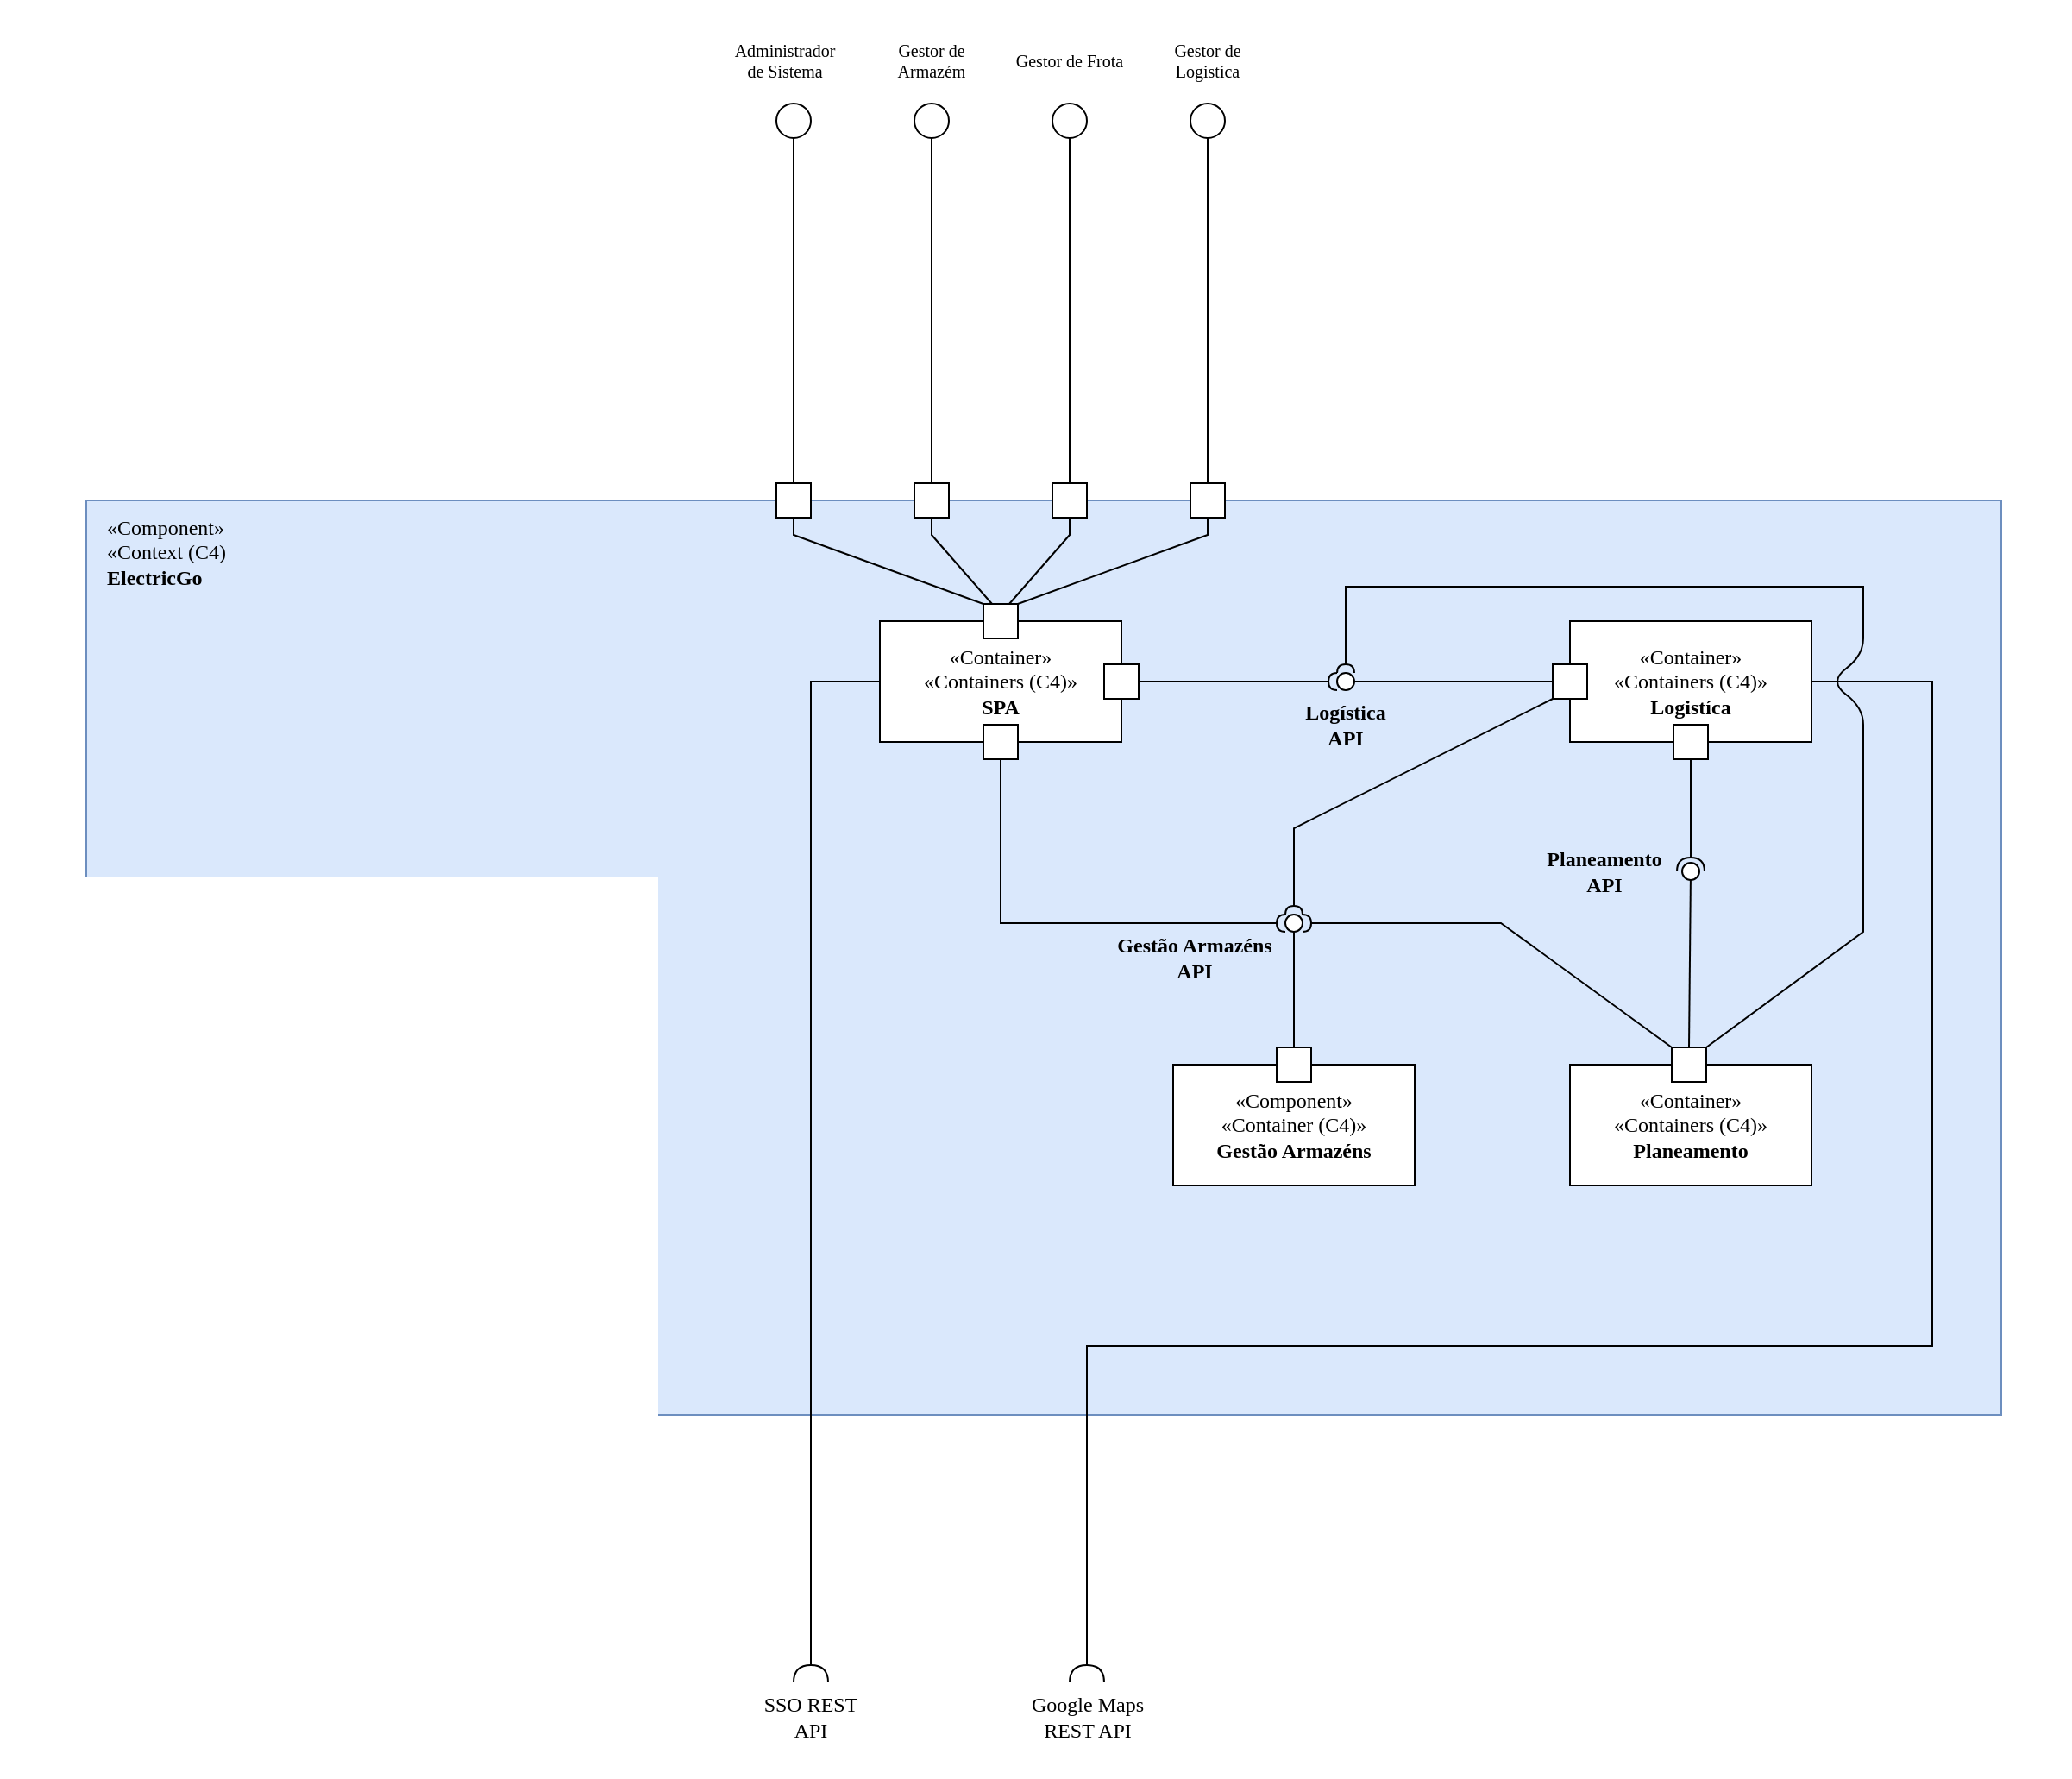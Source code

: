 <mxfile version="17.2.4" type="device" pages="3"><diagram id="ps8MNWH1Wx4Jj8Zyl8YE" name="Vista Lógica Main"><mxGraphModel dx="1730" dy="1082" grid="1" gridSize="10" guides="1" tooltips="1" connect="1" arrows="1" fold="1" page="1" pageScale="1" pageWidth="5000" pageHeight="4000" math="0" shadow="0"><root><mxCell id="0"/><mxCell id="1" parent="0"/><mxCell id="l6KQ2B4S-OKUmU2WZJCH-73" value="" style="rounded=0;whiteSpace=wrap;html=1;fontFamily=Product Sans;fontSize=10;fontStyle=0;strokeColor=none;" parent="1" vertex="1"><mxGeometry x="300" y="10" width="1200" height="1030" as="geometry"/></mxCell><mxCell id="l6KQ2B4S-OKUmU2WZJCH-1" value="" style="rounded=0;whiteSpace=wrap;html=1;connectable=0;fillColor=#dae8fc;strokeColor=#6c8ebf;" parent="1" vertex="1"><mxGeometry x="350" y="300" width="1110" height="530" as="geometry"/></mxCell><mxCell id="l6KQ2B4S-OKUmU2WZJCH-2" value="" style="whiteSpace=wrap;html=1;aspect=fixed;" parent="1" vertex="1"><mxGeometry x="750" y="290" width="20" height="20" as="geometry"/></mxCell><mxCell id="l6KQ2B4S-OKUmU2WZJCH-3" value="" style="whiteSpace=wrap;html=1;aspect=fixed;" parent="1" vertex="1"><mxGeometry x="830" y="290" width="20" height="20" as="geometry"/></mxCell><mxCell id="l6KQ2B4S-OKUmU2WZJCH-4" value="" style="whiteSpace=wrap;html=1;aspect=fixed;" parent="1" vertex="1"><mxGeometry x="910" y="290" width="20" height="20" as="geometry"/></mxCell><mxCell id="l6KQ2B4S-OKUmU2WZJCH-5" value="" style="whiteSpace=wrap;html=1;aspect=fixed;" parent="1" vertex="1"><mxGeometry x="990" y="290" width="20" height="20" as="geometry"/></mxCell><mxCell id="l6KQ2B4S-OKUmU2WZJCH-6" value="" style="shape=requiredInterface;html=1;verticalLabelPosition=bottom;sketch=0;rotation=-90;" parent="1" vertex="1"><mxGeometry x="765" y="970" width="10" height="20" as="geometry"/></mxCell><mxCell id="l6KQ2B4S-OKUmU2WZJCH-7" value="" style="endArrow=none;html=1;rounded=0;exitX=1;exitY=0.5;exitDx=0;exitDy=0;exitPerimeter=0;entryX=0.5;entryY=1;entryDx=0;entryDy=0;" parent="1" source="l6KQ2B4S-OKUmU2WZJCH-6" edge="1"><mxGeometry width="50" height="50" relative="1" as="geometry"><mxPoint x="750" y="790" as="sourcePoint"/><mxPoint x="770" y="830" as="targetPoint"/></mxGeometry></mxCell><mxCell id="l6KQ2B4S-OKUmU2WZJCH-13" value="" style="shape=requiredInterface;html=1;verticalLabelPosition=bottom;sketch=0;rotation=-90;" parent="1" vertex="1"><mxGeometry x="925" y="970" width="10" height="20" as="geometry"/></mxCell><mxCell id="l6KQ2B4S-OKUmU2WZJCH-14" value="" style="endArrow=none;html=1;rounded=0;exitX=1;exitY=0.5;exitDx=0;exitDy=0;exitPerimeter=0;entryX=0.5;entryY=1;entryDx=0;entryDy=0;" parent="1" source="l6KQ2B4S-OKUmU2WZJCH-13" edge="1"><mxGeometry width="50" height="50" relative="1" as="geometry"><mxPoint x="910" y="790" as="sourcePoint"/><mxPoint x="930" y="830" as="targetPoint"/></mxGeometry></mxCell><mxCell id="l6KQ2B4S-OKUmU2WZJCH-15" value="&lt;font face=&quot;Product Sans&quot;&gt;SSO REST API&lt;/font&gt;" style="text;html=1;strokeColor=none;fillColor=none;align=center;verticalAlign=middle;whiteSpace=wrap;rounded=0;" parent="1" vertex="1"><mxGeometry x="740" y="990" width="60" height="30" as="geometry"/></mxCell><mxCell id="l6KQ2B4S-OKUmU2WZJCH-16" value="&lt;font face=&quot;Product Sans&quot;&gt;Google Maps REST API&lt;/font&gt;" style="text;html=1;strokeColor=none;fillColor=none;align=center;verticalAlign=middle;whiteSpace=wrap;rounded=0;" parent="1" vertex="1"><mxGeometry x="889.5" y="990" width="81" height="30" as="geometry"/></mxCell><mxCell id="l6KQ2B4S-OKUmU2WZJCH-17" value="«Component»&lt;br&gt;«Context (C4)&lt;br&gt;&lt;b&gt;ElectricGo&lt;/b&gt;" style="text;html=1;strokeColor=none;fillColor=none;align=left;verticalAlign=middle;whiteSpace=wrap;rounded=0;fontFamily=Product Sans;" parent="1" vertex="1"><mxGeometry x="360" y="310" width="200" height="40" as="geometry"/></mxCell><mxCell id="l6KQ2B4S-OKUmU2WZJCH-18" value="«Container»&lt;br&gt;«Containers (C4)»&lt;br&gt;&lt;b&gt;SPA&lt;/b&gt;" style="rounded=0;whiteSpace=wrap;html=1;fontFamily=Product Sans;" parent="1" vertex="1"><mxGeometry x="810" y="370" width="140" height="70" as="geometry"/></mxCell><mxCell id="l6KQ2B4S-OKUmU2WZJCH-20" value="" style="whiteSpace=wrap;html=1;aspect=fixed;" parent="1" vertex="1"><mxGeometry x="870" y="360" width="20" height="20" as="geometry"/></mxCell><mxCell id="l6KQ2B4S-OKUmU2WZJCH-21" value="«Container»&lt;br&gt;«Containers (C4)»&lt;br&gt;&lt;b&gt;Logistíca&lt;/b&gt;" style="rounded=0;whiteSpace=wrap;html=1;fontFamily=Product Sans;" parent="1" vertex="1"><mxGeometry x="1210" y="370" width="140" height="70" as="geometry"/></mxCell><mxCell id="l6KQ2B4S-OKUmU2WZJCH-22" value="" style="whiteSpace=wrap;html=1;aspect=fixed;" parent="1" vertex="1"><mxGeometry x="1270" y="430" width="20" height="20" as="geometry"/></mxCell><mxCell id="l6KQ2B4S-OKUmU2WZJCH-23" value="«Container»&lt;br&gt;«Containers (C4)»&lt;br&gt;&lt;b&gt;Planeamento&lt;/b&gt;" style="rounded=0;whiteSpace=wrap;html=1;fontFamily=Product Sans;" parent="1" vertex="1"><mxGeometry x="1210" y="627" width="140" height="70" as="geometry"/></mxCell><mxCell id="l6KQ2B4S-OKUmU2WZJCH-24" value="" style="whiteSpace=wrap;html=1;aspect=fixed;" parent="1" vertex="1"><mxGeometry x="940" y="395" width="20" height="20" as="geometry"/></mxCell><mxCell id="l6KQ2B4S-OKUmU2WZJCH-25" value="" style="whiteSpace=wrap;html=1;aspect=fixed;" parent="1" vertex="1"><mxGeometry x="1200" y="395" width="20" height="20" as="geometry"/></mxCell><mxCell id="l6KQ2B4S-OKUmU2WZJCH-26" value="" style="whiteSpace=wrap;html=1;aspect=fixed;" parent="1" vertex="1"><mxGeometry x="1269" y="617" width="20" height="20" as="geometry"/></mxCell><mxCell id="l6KQ2B4S-OKUmU2WZJCH-27" value="" style="rounded=0;orthogonalLoop=1;jettySize=auto;html=1;endArrow=none;endFill=0;sketch=0;sourcePerimeterSpacing=0;targetPerimeterSpacing=0;fontFamily=Product Sans;exitX=0;exitY=0.5;exitDx=0;exitDy=0;" parent="1" source="l6KQ2B4S-OKUmU2WZJCH-25" target="l6KQ2B4S-OKUmU2WZJCH-29" edge="1"><mxGeometry relative="1" as="geometry"><mxPoint x="1060" y="405" as="sourcePoint"/></mxGeometry></mxCell><mxCell id="93S8m6CFFqyzXS82uUsD-1" style="edgeStyle=none;rounded=0;orthogonalLoop=1;jettySize=auto;html=1;entryX=1;entryY=0.5;entryDx=0;entryDy=0;fontFamily=Product Sans;startArrow=halfCircle;startFill=0;endArrow=none;endFill=0;startSize=3;endSize=3;" parent="1" source="l6KQ2B4S-OKUmU2WZJCH-29" target="l6KQ2B4S-OKUmU2WZJCH-24" edge="1"><mxGeometry relative="1" as="geometry"/></mxCell><mxCell id="l6KQ2B4S-OKUmU2WZJCH-29" value="" style="ellipse;whiteSpace=wrap;html=1;align=center;aspect=fixed;resizable=0;points=[];outlineConnect=0;sketch=0;fontFamily=Product Sans;" parent="1" vertex="1"><mxGeometry x="1075" y="400" width="10" height="10" as="geometry"/></mxCell><mxCell id="l6KQ2B4S-OKUmU2WZJCH-37" value="«Component»&lt;br&gt;«Container (C4)»&lt;br&gt;&lt;b&gt;Gestão Armazéns&lt;/b&gt;" style="rounded=0;whiteSpace=wrap;html=1;fontFamily=Product Sans;" parent="1" vertex="1"><mxGeometry x="980" y="627" width="140" height="70" as="geometry"/></mxCell><mxCell id="l6KQ2B4S-OKUmU2WZJCH-38" value="" style="whiteSpace=wrap;html=1;aspect=fixed;" parent="1" vertex="1"><mxGeometry x="1040" y="617" width="20" height="20" as="geometry"/></mxCell><mxCell id="l6KQ2B4S-OKUmU2WZJCH-39" value="" style="whiteSpace=wrap;html=1;aspect=fixed;" parent="1" vertex="1"><mxGeometry x="870" y="430" width="20" height="20" as="geometry"/></mxCell><mxCell id="l6KQ2B4S-OKUmU2WZJCH-42" value="" style="rounded=0;orthogonalLoop=1;jettySize=auto;html=1;endArrow=none;endFill=0;sketch=0;sourcePerimeterSpacing=0;targetPerimeterSpacing=0;fontFamily=Product Sans;exitX=0.5;exitY=0;exitDx=0;exitDy=0;" parent="1" source="l6KQ2B4S-OKUmU2WZJCH-38" target="l6KQ2B4S-OKUmU2WZJCH-44" edge="1"><mxGeometry relative="1" as="geometry"><mxPoint x="1210" y="415" as="sourcePoint"/></mxGeometry></mxCell><mxCell id="j8ZlDG4xOOY6TeC8yqu7-8" value="" style="edgeStyle=orthogonalEdgeStyle;rounded=0;orthogonalLoop=1;jettySize=auto;html=1;startArrow=halfCircle;startFill=0;endArrow=none;endFill=0;endSize=2;startSize=3;jumpSize=5;" parent="1" source="l6KQ2B4S-OKUmU2WZJCH-44" target="l6KQ2B4S-OKUmU2WZJCH-39" edge="1"><mxGeometry relative="1" as="geometry"/></mxCell><mxCell id="j8ZlDG4xOOY6TeC8yqu7-9" style="rounded=0;orthogonalLoop=1;jettySize=auto;html=1;entryX=0;entryY=1;entryDx=0;entryDy=0;startArrow=halfCircle;startFill=0;endArrow=none;endFill=0;startSize=3;endSize=2;" parent="1" source="l6KQ2B4S-OKUmU2WZJCH-44" target="l6KQ2B4S-OKUmU2WZJCH-25" edge="1"><mxGeometry relative="1" as="geometry"><Array as="points"><mxPoint x="1050" y="490"/></Array></mxGeometry></mxCell><mxCell id="j8ZlDG4xOOY6TeC8yqu7-11" style="edgeStyle=none;rounded=0;jumpSize=5;orthogonalLoop=1;jettySize=auto;html=1;entryX=0;entryY=0;entryDx=0;entryDy=0;startArrow=halfCircle;startFill=0;endArrow=none;endFill=0;startSize=3;endSize=2;" parent="1" source="l6KQ2B4S-OKUmU2WZJCH-44" target="l6KQ2B4S-OKUmU2WZJCH-26" edge="1"><mxGeometry relative="1" as="geometry"><Array as="points"><mxPoint x="1170" y="545"/></Array></mxGeometry></mxCell><mxCell id="l6KQ2B4S-OKUmU2WZJCH-44" value="" style="ellipse;whiteSpace=wrap;html=1;align=center;aspect=fixed;resizable=0;points=[];outlineConnect=0;sketch=0;fontFamily=Product Sans;" parent="1" vertex="1"><mxGeometry x="1045" y="540" width="10" height="10" as="geometry"/></mxCell><mxCell id="l6KQ2B4S-OKUmU2WZJCH-51" value="" style="ellipse;whiteSpace=wrap;html=1;aspect=fixed;fontFamily=Product Sans;" parent="1" vertex="1"><mxGeometry x="750" y="70" width="20" height="20" as="geometry"/></mxCell><mxCell id="l6KQ2B4S-OKUmU2WZJCH-52" value="" style="ellipse;whiteSpace=wrap;html=1;aspect=fixed;fontFamily=Product Sans;" parent="1" vertex="1"><mxGeometry x="830" y="70" width="20" height="20" as="geometry"/></mxCell><mxCell id="l6KQ2B4S-OKUmU2WZJCH-53" value="" style="ellipse;whiteSpace=wrap;html=1;aspect=fixed;fontFamily=Product Sans;" parent="1" vertex="1"><mxGeometry x="910" y="70" width="20" height="20" as="geometry"/></mxCell><mxCell id="l6KQ2B4S-OKUmU2WZJCH-54" value="" style="ellipse;whiteSpace=wrap;html=1;aspect=fixed;fontFamily=Product Sans;" parent="1" vertex="1"><mxGeometry x="990" y="70" width="20" height="20" as="geometry"/></mxCell><mxCell id="l6KQ2B4S-OKUmU2WZJCH-55" value="" style="endArrow=none;html=1;rounded=0;fontFamily=Product Sans;exitX=0.5;exitY=0;exitDx=0;exitDy=0;entryX=0.5;entryY=1;entryDx=0;entryDy=0;" parent="1" source="l6KQ2B4S-OKUmU2WZJCH-2" target="l6KQ2B4S-OKUmU2WZJCH-51" edge="1"><mxGeometry width="50" height="50" relative="1" as="geometry"><mxPoint x="840" y="280" as="sourcePoint"/><mxPoint x="890" y="230" as="targetPoint"/></mxGeometry></mxCell><mxCell id="l6KQ2B4S-OKUmU2WZJCH-56" value="" style="endArrow=none;html=1;rounded=0;fontFamily=Product Sans;exitX=0.5;exitY=0;exitDx=0;exitDy=0;entryX=0.5;entryY=1;entryDx=0;entryDy=0;" parent="1" source="l6KQ2B4S-OKUmU2WZJCH-3" target="l6KQ2B4S-OKUmU2WZJCH-52" edge="1"><mxGeometry width="50" height="50" relative="1" as="geometry"><mxPoint x="770" y="300" as="sourcePoint"/><mxPoint x="770" y="100" as="targetPoint"/></mxGeometry></mxCell><mxCell id="l6KQ2B4S-OKUmU2WZJCH-57" value="" style="endArrow=none;html=1;rounded=0;fontFamily=Product Sans;exitX=0.5;exitY=0;exitDx=0;exitDy=0;entryX=0.5;entryY=1;entryDx=0;entryDy=0;" parent="1" source="l6KQ2B4S-OKUmU2WZJCH-4" target="l6KQ2B4S-OKUmU2WZJCH-53" edge="1"><mxGeometry width="50" height="50" relative="1" as="geometry"><mxPoint x="850" y="300" as="sourcePoint"/><mxPoint x="850" y="100" as="targetPoint"/></mxGeometry></mxCell><mxCell id="l6KQ2B4S-OKUmU2WZJCH-58" value="" style="endArrow=none;html=1;rounded=0;fontFamily=Product Sans;exitX=0.5;exitY=0;exitDx=0;exitDy=0;entryX=0.5;entryY=1;entryDx=0;entryDy=0;" parent="1" source="l6KQ2B4S-OKUmU2WZJCH-5" target="l6KQ2B4S-OKUmU2WZJCH-54" edge="1"><mxGeometry width="50" height="50" relative="1" as="geometry"><mxPoint x="860" y="310" as="sourcePoint"/><mxPoint x="860" y="110" as="targetPoint"/></mxGeometry></mxCell><mxCell id="l6KQ2B4S-OKUmU2WZJCH-59" value="Administrador de Sistema" style="text;html=1;strokeColor=none;fillColor=none;align=center;verticalAlign=middle;whiteSpace=wrap;rounded=0;fontFamily=Product Sans;fontSize=10;" parent="1" vertex="1"><mxGeometry x="720" y="30" width="70" height="30" as="geometry"/></mxCell><mxCell id="l6KQ2B4S-OKUmU2WZJCH-60" value="Gestor de Armazém" style="text;html=1;strokeColor=none;fillColor=none;align=center;verticalAlign=middle;whiteSpace=wrap;rounded=0;fontFamily=Product Sans;fontSize=10;" parent="1" vertex="1"><mxGeometry x="805" y="30" width="70" height="30" as="geometry"/></mxCell><mxCell id="l6KQ2B4S-OKUmU2WZJCH-62" value="Gestor de Frota" style="text;html=1;strokeColor=none;fillColor=none;align=center;verticalAlign=middle;whiteSpace=wrap;rounded=0;fontFamily=Product Sans;fontSize=10;" parent="1" vertex="1"><mxGeometry x="885" y="30" width="70" height="30" as="geometry"/></mxCell><mxCell id="l6KQ2B4S-OKUmU2WZJCH-63" value="Gestor de Logistíca" style="text;html=1;strokeColor=none;fillColor=none;align=center;verticalAlign=middle;whiteSpace=wrap;rounded=0;fontFamily=Product Sans;fontSize=10;" parent="1" vertex="1"><mxGeometry x="965" y="30" width="70" height="30" as="geometry"/></mxCell><mxCell id="l6KQ2B4S-OKUmU2WZJCH-66" value="" style="endArrow=none;html=1;rounded=0;fontFamily=Product Sans;fontSize=10;entryX=0;entryY=0.5;entryDx=0;entryDy=0;" parent="1" target="l6KQ2B4S-OKUmU2WZJCH-18" edge="1"><mxGeometry width="50" height="50" relative="1" as="geometry"><mxPoint x="770" y="830" as="sourcePoint"/><mxPoint x="490" y="440" as="targetPoint"/><Array as="points"><mxPoint x="770" y="405"/></Array></mxGeometry></mxCell><mxCell id="l6KQ2B4S-OKUmU2WZJCH-67" value="" style="endArrow=none;html=1;rounded=0;fontFamily=Product Sans;fontSize=10;entryX=0.5;entryY=1;entryDx=0;entryDy=0;exitX=0;exitY=0;exitDx=0;exitDy=0;" parent="1" source="l6KQ2B4S-OKUmU2WZJCH-20" target="l6KQ2B4S-OKUmU2WZJCH-2" edge="1"><mxGeometry width="50" height="50" relative="1" as="geometry"><mxPoint x="940" y="380" as="sourcePoint"/><mxPoint x="990" y="330" as="targetPoint"/><Array as="points"><mxPoint x="760" y="320"/></Array></mxGeometry></mxCell><mxCell id="l6KQ2B4S-OKUmU2WZJCH-68" value="" style="endArrow=none;html=1;rounded=0;fontFamily=Product Sans;fontSize=10;entryX=0.5;entryY=1;entryDx=0;entryDy=0;exitX=0.25;exitY=0;exitDx=0;exitDy=0;" parent="1" source="l6KQ2B4S-OKUmU2WZJCH-20" target="l6KQ2B4S-OKUmU2WZJCH-3" edge="1"><mxGeometry width="50" height="50" relative="1" as="geometry"><mxPoint x="860" y="380" as="sourcePoint"/><mxPoint x="910" y="330" as="targetPoint"/><Array as="points"><mxPoint x="840" y="320"/></Array></mxGeometry></mxCell><mxCell id="l6KQ2B4S-OKUmU2WZJCH-69" value="" style="endArrow=none;html=1;rounded=0;fontFamily=Product Sans;fontSize=10;entryX=0.5;entryY=1;entryDx=0;entryDy=0;exitX=0.75;exitY=0;exitDx=0;exitDy=0;" parent="1" source="l6KQ2B4S-OKUmU2WZJCH-20" target="l6KQ2B4S-OKUmU2WZJCH-4" edge="1"><mxGeometry width="50" height="50" relative="1" as="geometry"><mxPoint x="860" y="380" as="sourcePoint"/><mxPoint x="910" y="330" as="targetPoint"/><Array as="points"><mxPoint x="920" y="320"/></Array></mxGeometry></mxCell><mxCell id="l6KQ2B4S-OKUmU2WZJCH-70" value="" style="endArrow=none;html=1;rounded=0;fontFamily=Product Sans;fontSize=10;entryX=0.5;entryY=1;entryDx=0;entryDy=0;exitX=1;exitY=0;exitDx=0;exitDy=0;" parent="1" source="l6KQ2B4S-OKUmU2WZJCH-20" target="l6KQ2B4S-OKUmU2WZJCH-5" edge="1"><mxGeometry width="50" height="50" relative="1" as="geometry"><mxPoint x="860" y="380" as="sourcePoint"/><mxPoint x="910" y="330" as="targetPoint"/><Array as="points"><mxPoint x="1000" y="320"/></Array></mxGeometry></mxCell><mxCell id="l6KQ2B4S-OKUmU2WZJCH-71" value="" style="endArrow=none;html=1;rounded=0;fontFamily=Product Sans;fontSize=10;entryX=1;entryY=0.5;entryDx=0;entryDy=0;" parent="1" target="l6KQ2B4S-OKUmU2WZJCH-21" edge="1"><mxGeometry width="50" height="50" relative="1" as="geometry"><mxPoint x="930" y="830" as="sourcePoint"/><mxPoint x="860" y="780" as="targetPoint"/><Array as="points"><mxPoint x="930" y="790"/><mxPoint x="1420" y="790"/><mxPoint x="1420" y="405"/></Array></mxGeometry></mxCell><mxCell id="j8ZlDG4xOOY6TeC8yqu7-12" value="" style="rounded=0;orthogonalLoop=1;jettySize=auto;html=1;endArrow=none;endFill=0;sketch=0;sourcePerimeterSpacing=0;targetPerimeterSpacing=0;startSize=3;endSize=2;jumpSize=5;exitX=0.5;exitY=0;exitDx=0;exitDy=0;" parent="1" source="l6KQ2B4S-OKUmU2WZJCH-26" target="j8ZlDG4xOOY6TeC8yqu7-14" edge="1"><mxGeometry relative="1" as="geometry"><mxPoint x="1270" y="525" as="sourcePoint"/></mxGeometry></mxCell><mxCell id="j8ZlDG4xOOY6TeC8yqu7-13" value="" style="rounded=0;orthogonalLoop=1;jettySize=auto;html=1;endArrow=halfCircle;endFill=0;entryX=0.5;entryY=0.5;endSize=6;strokeWidth=1;sketch=0;jumpSize=5;exitX=0.5;exitY=1;exitDx=0;exitDy=0;" parent="1" source="l6KQ2B4S-OKUmU2WZJCH-22" target="j8ZlDG4xOOY6TeC8yqu7-14" edge="1"><mxGeometry relative="1" as="geometry"><mxPoint x="1310" y="525" as="sourcePoint"/></mxGeometry></mxCell><mxCell id="j8ZlDG4xOOY6TeC8yqu7-14" value="" style="ellipse;whiteSpace=wrap;html=1;align=center;aspect=fixed;resizable=0;points=[];outlineConnect=0;sketch=0;" parent="1" vertex="1"><mxGeometry x="1275" y="510" width="10" height="10" as="geometry"/></mxCell><mxCell id="93S8m6CFFqyzXS82uUsD-4" value="" style="curved=1;endArrow=none;html=1;rounded=0;fontFamily=Product Sans;startSize=3;endSize=3;endFill=0;" parent="1" edge="1"><mxGeometry width="50" height="50" relative="1" as="geometry"><mxPoint x="1380" y="430" as="sourcePoint"/><mxPoint x="1380" y="380" as="targetPoint"/><Array as="points"><mxPoint x="1380" y="420"/><mxPoint x="1360" y="405"/><mxPoint x="1380" y="390"/></Array></mxGeometry></mxCell><mxCell id="93S8m6CFFqyzXS82uUsD-6" value="" style="endArrow=none;html=1;rounded=0;fontFamily=Product Sans;startSize=3;endSize=3;exitX=1;exitY=0;exitDx=0;exitDy=0;" parent="1" source="l6KQ2B4S-OKUmU2WZJCH-26" edge="1"><mxGeometry width="50" height="50" relative="1" as="geometry"><mxPoint x="1370" y="660" as="sourcePoint"/><mxPoint x="1380" y="430" as="targetPoint"/><Array as="points"><mxPoint x="1380" y="550"/></Array></mxGeometry></mxCell><mxCell id="93S8m6CFFqyzXS82uUsD-7" value="" style="endArrow=none;html=1;rounded=0;fontFamily=Product Sans;startSize=3;endSize=3;startArrow=halfCircle;startFill=0;" parent="1" edge="1"><mxGeometry width="50" height="50" relative="1" as="geometry"><mxPoint x="1080" y="400" as="sourcePoint"/><mxPoint x="1380" y="380" as="targetPoint"/><Array as="points"><mxPoint x="1080" y="350"/><mxPoint x="1380" y="350"/></Array></mxGeometry></mxCell><mxCell id="5X-plVuFl1tT4lRAyu5U-2" value="&lt;font face=&quot;Product Sans&quot;&gt;&lt;b&gt;Gestão Armazéns&lt;br&gt;API&lt;/b&gt;&lt;/font&gt;" style="text;html=1;strokeColor=none;fillColor=none;align=center;verticalAlign=middle;whiteSpace=wrap;rounded=0;" parent="1" vertex="1"><mxGeometry x="940" y="550" width="105" height="30" as="geometry"/></mxCell><mxCell id="5X-plVuFl1tT4lRAyu5U-3" value="&lt;font face=&quot;Product Sans&quot;&gt;&lt;b&gt;Logística&lt;br&gt;API&lt;/b&gt;&lt;/font&gt;" style="text;html=1;strokeColor=none;fillColor=none;align=center;verticalAlign=middle;whiteSpace=wrap;rounded=0;" parent="1" vertex="1"><mxGeometry x="1050" y="415" width="60" height="30" as="geometry"/></mxCell><mxCell id="5X-plVuFl1tT4lRAyu5U-4" value="&lt;font face=&quot;Product Sans&quot;&gt;&lt;b&gt;Planeamento&lt;br&gt;API&lt;/b&gt;&lt;/font&gt;" style="text;html=1;strokeColor=none;fillColor=none;align=center;verticalAlign=middle;whiteSpace=wrap;rounded=0;" parent="1" vertex="1"><mxGeometry x="1190" y="500" width="80" height="30" as="geometry"/></mxCell></root></mxGraphModel></diagram><diagram id="WxRNApc2lKSftlMOSw1m" name="Vista Lógica Alt #1"><mxGraphModel dx="2076" dy="1298" grid="1" gridSize="10" guides="1" tooltips="1" connect="1" arrows="1" fold="1" page="1" pageScale="1" pageWidth="5000" pageHeight="4000" math="0" shadow="0"><root><mxCell id="0"/><mxCell id="1" parent="0"/><mxCell id="fHPLlVITvkA9fweHnNN4-1" value="" style="rounded=0;whiteSpace=wrap;html=1;fontFamily=Product Sans;fontSize=10;fontStyle=0;strokeColor=none;" parent="1" vertex="1"><mxGeometry x="300" y="10" width="1200" height="1030" as="geometry"/></mxCell><mxCell id="fHPLlVITvkA9fweHnNN4-2" value="" style="rounded=0;whiteSpace=wrap;html=1;connectable=0;fillColor=#dae8fc;strokeColor=#6c8ebf;" parent="1" vertex="1"><mxGeometry x="350" y="300" width="1110" height="530" as="geometry"/></mxCell><mxCell id="fHPLlVITvkA9fweHnNN4-3" value="" style="whiteSpace=wrap;html=1;aspect=fixed;" parent="1" vertex="1"><mxGeometry x="750" y="290" width="20" height="20" as="geometry"/></mxCell><mxCell id="fHPLlVITvkA9fweHnNN4-4" value="" style="whiteSpace=wrap;html=1;aspect=fixed;" parent="1" vertex="1"><mxGeometry x="830" y="290" width="20" height="20" as="geometry"/></mxCell><mxCell id="fHPLlVITvkA9fweHnNN4-5" value="" style="whiteSpace=wrap;html=1;aspect=fixed;" parent="1" vertex="1"><mxGeometry x="910" y="290" width="20" height="20" as="geometry"/></mxCell><mxCell id="fHPLlVITvkA9fweHnNN4-6" value="" style="whiteSpace=wrap;html=1;aspect=fixed;" parent="1" vertex="1"><mxGeometry x="990" y="290" width="20" height="20" as="geometry"/></mxCell><mxCell id="fHPLlVITvkA9fweHnNN4-7" value="" style="shape=requiredInterface;html=1;verticalLabelPosition=bottom;sketch=0;rotation=-90;" parent="1" vertex="1"><mxGeometry x="765" y="970" width="10" height="20" as="geometry"/></mxCell><mxCell id="fHPLlVITvkA9fweHnNN4-8" value="" style="endArrow=none;html=1;rounded=0;exitX=1;exitY=0.5;exitDx=0;exitDy=0;exitPerimeter=0;entryX=0.5;entryY=1;entryDx=0;entryDy=0;" parent="1" source="fHPLlVITvkA9fweHnNN4-7" edge="1"><mxGeometry width="50" height="50" relative="1" as="geometry"><mxPoint x="750" y="790" as="sourcePoint"/><mxPoint x="770" y="830" as="targetPoint"/></mxGeometry></mxCell><mxCell id="fHPLlVITvkA9fweHnNN4-9" value="" style="shape=requiredInterface;html=1;verticalLabelPosition=bottom;sketch=0;rotation=-90;" parent="1" vertex="1"><mxGeometry x="925" y="970" width="10" height="20" as="geometry"/></mxCell><mxCell id="fHPLlVITvkA9fweHnNN4-10" value="" style="endArrow=none;html=1;rounded=0;exitX=1;exitY=0.5;exitDx=0;exitDy=0;exitPerimeter=0;entryX=0.5;entryY=1;entryDx=0;entryDy=0;" parent="1" source="fHPLlVITvkA9fweHnNN4-9" edge="1"><mxGeometry width="50" height="50" relative="1" as="geometry"><mxPoint x="910" y="790" as="sourcePoint"/><mxPoint x="930" y="830" as="targetPoint"/></mxGeometry></mxCell><mxCell id="fHPLlVITvkA9fweHnNN4-11" value="&lt;font face=&quot;Product Sans&quot;&gt;SSO REST API&lt;/font&gt;" style="text;html=1;strokeColor=none;fillColor=none;align=center;verticalAlign=middle;whiteSpace=wrap;rounded=0;" parent="1" vertex="1"><mxGeometry x="740" y="990" width="60" height="30" as="geometry"/></mxCell><mxCell id="fHPLlVITvkA9fweHnNN4-12" value="&lt;font face=&quot;Product Sans&quot;&gt;Google Maps REST API&lt;/font&gt;" style="text;html=1;strokeColor=none;fillColor=none;align=center;verticalAlign=middle;whiteSpace=wrap;rounded=0;" parent="1" vertex="1"><mxGeometry x="889.5" y="990" width="81" height="30" as="geometry"/></mxCell><mxCell id="fHPLlVITvkA9fweHnNN4-13" value="«Component»&lt;br&gt;«Context (C4)&lt;br&gt;ElectricGo" style="text;html=1;strokeColor=none;fillColor=none;align=right;verticalAlign=middle;whiteSpace=wrap;rounded=0;fontFamily=Product Sans;" parent="1" vertex="1"><mxGeometry x="1250" y="310" width="200" height="40" as="geometry"/></mxCell><mxCell id="fHPLlVITvkA9fweHnNN4-14" value="«Container»&lt;br&gt;«Containers (C4)»&lt;br&gt;&lt;b&gt;SPA&lt;/b&gt;" style="rounded=0;whiteSpace=wrap;html=1;fontFamily=Product Sans;" parent="1" vertex="1"><mxGeometry x="810" y="370" width="140" height="70" as="geometry"/></mxCell><mxCell id="fHPLlVITvkA9fweHnNN4-15" value="" style="whiteSpace=wrap;html=1;aspect=fixed;" parent="1" vertex="1"><mxGeometry x="870" y="360" width="20" height="20" as="geometry"/></mxCell><mxCell id="fHPLlVITvkA9fweHnNN4-16" value="«Container»&lt;br&gt;«Containers (C4)»&lt;br&gt;&lt;b&gt;Logística&lt;/b&gt;" style="rounded=0;whiteSpace=wrap;html=1;fontFamily=Product Sans;" parent="1" vertex="1"><mxGeometry x="1210" y="370" width="140" height="70" as="geometry"/></mxCell><mxCell id="fHPLlVITvkA9fweHnNN4-17" value="" style="whiteSpace=wrap;html=1;aspect=fixed;" parent="1" vertex="1"><mxGeometry x="1270" y="430" width="20" height="20" as="geometry"/></mxCell><mxCell id="fHPLlVITvkA9fweHnNN4-18" value="«Container»&lt;br&gt;«Containers (C4)»&lt;br&gt;&lt;b&gt;Planeamento&lt;/b&gt;" style="rounded=0;whiteSpace=wrap;html=1;fontFamily=Product Sans;" parent="1" vertex="1"><mxGeometry x="1210" y="627" width="140" height="70" as="geometry"/></mxCell><mxCell id="fHPLlVITvkA9fweHnNN4-19" value="" style="whiteSpace=wrap;html=1;aspect=fixed;" parent="1" vertex="1"><mxGeometry x="940" y="395" width="20" height="20" as="geometry"/></mxCell><mxCell id="fHPLlVITvkA9fweHnNN4-20" value="" style="whiteSpace=wrap;html=1;aspect=fixed;" parent="1" vertex="1"><mxGeometry x="1200" y="395" width="20" height="20" as="geometry"/></mxCell><mxCell id="fHPLlVITvkA9fweHnNN4-21" value="" style="whiteSpace=wrap;html=1;aspect=fixed;" parent="1" vertex="1"><mxGeometry x="1269" y="617" width="20" height="20" as="geometry"/></mxCell><mxCell id="fHPLlVITvkA9fweHnNN4-22" value="" style="rounded=0;orthogonalLoop=1;jettySize=auto;html=1;endArrow=none;endFill=0;sketch=0;sourcePerimeterSpacing=0;targetPerimeterSpacing=0;fontFamily=Product Sans;exitX=0;exitY=0.5;exitDx=0;exitDy=0;" parent="1" source="fHPLlVITvkA9fweHnNN4-20" target="fHPLlVITvkA9fweHnNN4-24" edge="1"><mxGeometry relative="1" as="geometry"><mxPoint x="1060" y="405" as="sourcePoint"/></mxGeometry></mxCell><mxCell id="GHMk9y8Q9TXzIOOIhYEB-6" style="edgeStyle=orthogonalEdgeStyle;rounded=0;orthogonalLoop=1;jettySize=auto;html=1;entryX=1;entryY=0.5;entryDx=0;entryDy=0;fontFamily=Product Sans;endArrow=none;endFill=0;startArrow=halfCircle;startFill=0;startSize=3;" parent="1" source="fHPLlVITvkA9fweHnNN4-24" target="fHPLlVITvkA9fweHnNN4-19" edge="1"><mxGeometry relative="1" as="geometry"/></mxCell><mxCell id="GHMk9y8Q9TXzIOOIhYEB-9" style="rounded=0;orthogonalLoop=1;jettySize=auto;html=1;entryX=1;entryY=0;entryDx=0;entryDy=0;fontFamily=Product Sans;startArrow=halfCircle;startFill=0;endArrow=none;endFill=0;startSize=3;" parent="1" source="fHPLlVITvkA9fweHnNN4-24" target="fHPLlVITvkA9fweHnNN4-21" edge="1"><mxGeometry relative="1" as="geometry"><Array as="points"><mxPoint x="1080" y="340"/><mxPoint x="1370" y="340"/><mxPoint x="1370" y="570"/></Array></mxGeometry></mxCell><mxCell id="fHPLlVITvkA9fweHnNN4-24" value="" style="ellipse;whiteSpace=wrap;html=1;align=center;aspect=fixed;resizable=0;points=[];outlineConnect=0;sketch=0;fontFamily=Product Sans;" parent="1" vertex="1"><mxGeometry x="1075" y="400" width="10" height="10" as="geometry"/></mxCell><mxCell id="fHPLlVITvkA9fweHnNN4-25" value="" style="rounded=0;orthogonalLoop=1;jettySize=auto;html=1;endArrow=none;endFill=0;sketch=0;sourcePerimeterSpacing=0;targetPerimeterSpacing=0;fontFamily=Product Sans;exitX=0.5;exitY=0;exitDx=0;exitDy=0;" parent="1" source="fHPLlVITvkA9fweHnNN4-21" target="fHPLlVITvkA9fweHnNN4-27" edge="1"><mxGeometry relative="1" as="geometry"><mxPoint x="1150" y="575" as="sourcePoint"/></mxGeometry></mxCell><mxCell id="fHPLlVITvkA9fweHnNN4-26" value="" style="rounded=0;orthogonalLoop=1;jettySize=auto;html=1;endArrow=halfCircle;endFill=0;entryX=0.5;entryY=0.5;endSize=6;strokeWidth=1;sketch=0;fontFamily=Product Sans;exitX=0.5;exitY=1;exitDx=0;exitDy=0;" parent="1" source="fHPLlVITvkA9fweHnNN4-17" target="fHPLlVITvkA9fweHnNN4-27" edge="1"><mxGeometry relative="1" as="geometry"><mxPoint x="1200" y="520" as="sourcePoint"/></mxGeometry></mxCell><mxCell id="fHPLlVITvkA9fweHnNN4-27" value="" style="ellipse;whiteSpace=wrap;html=1;align=center;aspect=fixed;resizable=0;points=[];outlineConnect=0;sketch=0;fontFamily=Product Sans;" parent="1" vertex="1"><mxGeometry x="1274" y="550" width="10" height="10" as="geometry"/></mxCell><mxCell id="fHPLlVITvkA9fweHnNN4-28" value="«Component»&lt;br&gt;«Container»&lt;br&gt;&lt;b&gt;Gestão Armazéns&lt;/b&gt;" style="rounded=0;whiteSpace=wrap;html=1;fontFamily=Product Sans;" parent="1" vertex="1"><mxGeometry x="980" y="627" width="140" height="70" as="geometry"/></mxCell><mxCell id="fHPLlVITvkA9fweHnNN4-29" value="" style="whiteSpace=wrap;html=1;aspect=fixed;" parent="1" vertex="1"><mxGeometry x="1040" y="617" width="20" height="20" as="geometry"/></mxCell><mxCell id="fHPLlVITvkA9fweHnNN4-30" value="" style="whiteSpace=wrap;html=1;aspect=fixed;" parent="1" vertex="1"><mxGeometry x="870" y="430" width="20" height="20" as="geometry"/></mxCell><mxCell id="fHPLlVITvkA9fweHnNN4-31" value="" style="rounded=0;orthogonalLoop=1;jettySize=auto;html=1;endArrow=none;endFill=0;sketch=0;sourcePerimeterSpacing=0;targetPerimeterSpacing=0;fontFamily=Product Sans;exitX=0.5;exitY=0;exitDx=0;exitDy=0;" parent="1" source="fHPLlVITvkA9fweHnNN4-29" target="fHPLlVITvkA9fweHnNN4-35" edge="1"><mxGeometry relative="1" as="geometry"><mxPoint x="1210" y="415" as="sourcePoint"/></mxGeometry></mxCell><mxCell id="fHPLlVITvkA9fweHnNN4-32" value="" style="edgeStyle=orthogonalEdgeStyle;rounded=0;orthogonalLoop=1;jettySize=auto;html=1;startArrow=halfCircle;startFill=0;endArrow=none;endFill=0;endSize=2;startSize=3;jumpSize=5;" parent="1" source="fHPLlVITvkA9fweHnNN4-35" target="fHPLlVITvkA9fweHnNN4-30" edge="1"><mxGeometry relative="1" as="geometry"/></mxCell><mxCell id="fHPLlVITvkA9fweHnNN4-33" style="rounded=0;orthogonalLoop=1;jettySize=auto;html=1;entryX=0;entryY=1;entryDx=0;entryDy=0;startArrow=halfCircle;startFill=0;endArrow=none;endFill=0;startSize=3;endSize=2;" parent="1" source="fHPLlVITvkA9fweHnNN4-35" target="fHPLlVITvkA9fweHnNN4-20" edge="1"><mxGeometry relative="1" as="geometry"><Array as="points"><mxPoint x="1050" y="490"/></Array></mxGeometry></mxCell><mxCell id="fHPLlVITvkA9fweHnNN4-35" value="" style="ellipse;whiteSpace=wrap;html=1;align=center;aspect=fixed;resizable=0;points=[];outlineConnect=0;sketch=0;fontFamily=Product Sans;" parent="1" vertex="1"><mxGeometry x="1045" y="540" width="10" height="10" as="geometry"/></mxCell><mxCell id="fHPLlVITvkA9fweHnNN4-38" value="" style="whiteSpace=wrap;html=1;aspect=fixed;" parent="1" vertex="1"><mxGeometry x="800" y="395" width="20" height="20" as="geometry"/></mxCell><mxCell id="fHPLlVITvkA9fweHnNN4-42" value="" style="ellipse;whiteSpace=wrap;html=1;aspect=fixed;fontFamily=Product Sans;" parent="1" vertex="1"><mxGeometry x="750" y="70" width="20" height="20" as="geometry"/></mxCell><mxCell id="fHPLlVITvkA9fweHnNN4-43" value="" style="ellipse;whiteSpace=wrap;html=1;aspect=fixed;fontFamily=Product Sans;" parent="1" vertex="1"><mxGeometry x="830" y="70" width="20" height="20" as="geometry"/></mxCell><mxCell id="fHPLlVITvkA9fweHnNN4-44" value="" style="ellipse;whiteSpace=wrap;html=1;aspect=fixed;fontFamily=Product Sans;" parent="1" vertex="1"><mxGeometry x="910" y="70" width="20" height="20" as="geometry"/></mxCell><mxCell id="fHPLlVITvkA9fweHnNN4-45" value="" style="ellipse;whiteSpace=wrap;html=1;aspect=fixed;fontFamily=Product Sans;" parent="1" vertex="1"><mxGeometry x="990" y="70" width="20" height="20" as="geometry"/></mxCell><mxCell id="fHPLlVITvkA9fweHnNN4-46" value="" style="endArrow=none;html=1;rounded=0;fontFamily=Product Sans;exitX=0.5;exitY=0;exitDx=0;exitDy=0;entryX=0.5;entryY=1;entryDx=0;entryDy=0;" parent="1" source="fHPLlVITvkA9fweHnNN4-3" target="fHPLlVITvkA9fweHnNN4-42" edge="1"><mxGeometry width="50" height="50" relative="1" as="geometry"><mxPoint x="840" y="280" as="sourcePoint"/><mxPoint x="890" y="230" as="targetPoint"/></mxGeometry></mxCell><mxCell id="fHPLlVITvkA9fweHnNN4-47" value="" style="endArrow=none;html=1;rounded=0;fontFamily=Product Sans;exitX=0.5;exitY=0;exitDx=0;exitDy=0;entryX=0.5;entryY=1;entryDx=0;entryDy=0;" parent="1" source="fHPLlVITvkA9fweHnNN4-4" target="fHPLlVITvkA9fweHnNN4-43" edge="1"><mxGeometry width="50" height="50" relative="1" as="geometry"><mxPoint x="770" y="300" as="sourcePoint"/><mxPoint x="770" y="100" as="targetPoint"/></mxGeometry></mxCell><mxCell id="fHPLlVITvkA9fweHnNN4-48" value="" style="endArrow=none;html=1;rounded=0;fontFamily=Product Sans;exitX=0.5;exitY=0;exitDx=0;exitDy=0;entryX=0.5;entryY=1;entryDx=0;entryDy=0;" parent="1" source="fHPLlVITvkA9fweHnNN4-5" target="fHPLlVITvkA9fweHnNN4-44" edge="1"><mxGeometry width="50" height="50" relative="1" as="geometry"><mxPoint x="850" y="300" as="sourcePoint"/><mxPoint x="850" y="100" as="targetPoint"/></mxGeometry></mxCell><mxCell id="fHPLlVITvkA9fweHnNN4-49" value="" style="endArrow=none;html=1;rounded=0;fontFamily=Product Sans;exitX=0.5;exitY=0;exitDx=0;exitDy=0;entryX=0.5;entryY=1;entryDx=0;entryDy=0;" parent="1" source="fHPLlVITvkA9fweHnNN4-6" target="fHPLlVITvkA9fweHnNN4-45" edge="1"><mxGeometry width="50" height="50" relative="1" as="geometry"><mxPoint x="860" y="310" as="sourcePoint"/><mxPoint x="860" y="110" as="targetPoint"/></mxGeometry></mxCell><mxCell id="fHPLlVITvkA9fweHnNN4-50" value="Administrador de Sistema" style="text;html=1;strokeColor=none;fillColor=none;align=center;verticalAlign=middle;whiteSpace=wrap;rounded=0;fontFamily=Product Sans;fontSize=10;" parent="1" vertex="1"><mxGeometry x="720" y="30" width="70" height="30" as="geometry"/></mxCell><mxCell id="fHPLlVITvkA9fweHnNN4-51" value="Gestor de Armazém" style="text;html=1;strokeColor=none;fillColor=none;align=center;verticalAlign=middle;whiteSpace=wrap;rounded=0;fontFamily=Product Sans;fontSize=10;" parent="1" vertex="1"><mxGeometry x="805" y="30" width="70" height="30" as="geometry"/></mxCell><mxCell id="fHPLlVITvkA9fweHnNN4-52" value="Gestor de Frota" style="text;html=1;strokeColor=none;fillColor=none;align=center;verticalAlign=middle;whiteSpace=wrap;rounded=0;fontFamily=Product Sans;fontSize=10;" parent="1" vertex="1"><mxGeometry x="885" y="30" width="70" height="30" as="geometry"/></mxCell><mxCell id="fHPLlVITvkA9fweHnNN4-53" value="Gestor de Logistíca" style="text;html=1;strokeColor=none;fillColor=none;align=center;verticalAlign=middle;whiteSpace=wrap;rounded=0;fontFamily=Product Sans;fontSize=10;" parent="1" vertex="1"><mxGeometry x="965" y="30" width="70" height="30" as="geometry"/></mxCell><mxCell id="fHPLlVITvkA9fweHnNN4-54" value="" style="endArrow=none;html=1;rounded=0;fontFamily=Product Sans;fontSize=10;entryX=0;entryY=0.5;entryDx=0;entryDy=0;" parent="1" target="fHPLlVITvkA9fweHnNN4-38" edge="1"><mxGeometry width="50" height="50" relative="1" as="geometry"><mxPoint x="770" y="830" as="sourcePoint"/><mxPoint x="490" y="440" as="targetPoint"/><Array as="points"><mxPoint x="770" y="405"/></Array></mxGeometry></mxCell><mxCell id="fHPLlVITvkA9fweHnNN4-55" value="" style="endArrow=none;html=1;rounded=0;fontFamily=Product Sans;fontSize=10;entryX=0.5;entryY=1;entryDx=0;entryDy=0;exitX=0;exitY=0;exitDx=0;exitDy=0;" parent="1" source="fHPLlVITvkA9fweHnNN4-15" target="fHPLlVITvkA9fweHnNN4-3" edge="1"><mxGeometry width="50" height="50" relative="1" as="geometry"><mxPoint x="940" y="380" as="sourcePoint"/><mxPoint x="990" y="330" as="targetPoint"/><Array as="points"><mxPoint x="760" y="320"/></Array></mxGeometry></mxCell><mxCell id="fHPLlVITvkA9fweHnNN4-56" value="" style="endArrow=none;html=1;rounded=0;fontFamily=Product Sans;fontSize=10;entryX=0.5;entryY=1;entryDx=0;entryDy=0;exitX=0.25;exitY=0;exitDx=0;exitDy=0;" parent="1" source="fHPLlVITvkA9fweHnNN4-15" target="fHPLlVITvkA9fweHnNN4-4" edge="1"><mxGeometry width="50" height="50" relative="1" as="geometry"><mxPoint x="860" y="380" as="sourcePoint"/><mxPoint x="910" y="330" as="targetPoint"/><Array as="points"><mxPoint x="840" y="320"/></Array></mxGeometry></mxCell><mxCell id="fHPLlVITvkA9fweHnNN4-57" value="" style="endArrow=none;html=1;rounded=0;fontFamily=Product Sans;fontSize=10;entryX=0.5;entryY=1;entryDx=0;entryDy=0;exitX=0.75;exitY=0;exitDx=0;exitDy=0;" parent="1" source="fHPLlVITvkA9fweHnNN4-15" target="fHPLlVITvkA9fweHnNN4-5" edge="1"><mxGeometry width="50" height="50" relative="1" as="geometry"><mxPoint x="860" y="380" as="sourcePoint"/><mxPoint x="910" y="330" as="targetPoint"/><Array as="points"><mxPoint x="920" y="320"/></Array></mxGeometry></mxCell><mxCell id="fHPLlVITvkA9fweHnNN4-58" value="" style="endArrow=none;html=1;rounded=0;fontFamily=Product Sans;fontSize=10;entryX=0.5;entryY=1;entryDx=0;entryDy=0;exitX=1;exitY=0;exitDx=0;exitDy=0;" parent="1" source="fHPLlVITvkA9fweHnNN4-15" target="fHPLlVITvkA9fweHnNN4-6" edge="1"><mxGeometry width="50" height="50" relative="1" as="geometry"><mxPoint x="860" y="380" as="sourcePoint"/><mxPoint x="910" y="330" as="targetPoint"/><Array as="points"><mxPoint x="1000" y="320"/></Array></mxGeometry></mxCell><mxCell id="fHPLlVITvkA9fweHnNN4-59" value="" style="endArrow=none;html=1;rounded=0;fontFamily=Product Sans;fontSize=10;entryX=0;entryY=1;entryDx=0;entryDy=0;" parent="1" target="fHPLlVITvkA9fweHnNN4-16" edge="1"><mxGeometry width="50" height="50" relative="1" as="geometry"><mxPoint x="930" y="830" as="sourcePoint"/><mxPoint x="860" y="780" as="targetPoint"/><Array as="points"><mxPoint x="930" y="790"/><mxPoint x="1180" y="790"/><mxPoint x="1180" y="460"/></Array></mxGeometry></mxCell><mxCell id="GHMk9y8Q9TXzIOOIhYEB-2" value="&lt;font face=&quot;Product Sans&quot;&gt;&lt;b&gt;Gestão Armazéns API&lt;/b&gt;&lt;/font&gt;" style="text;html=1;strokeColor=none;fillColor=none;align=center;verticalAlign=middle;whiteSpace=wrap;rounded=0;" parent="1" vertex="1"><mxGeometry x="1055" y="530" width="75" height="30" as="geometry"/></mxCell><mxCell id="GHMk9y8Q9TXzIOOIhYEB-3" value="&lt;font face=&quot;Product Sans&quot;&gt;&lt;b&gt;Planeamento API&lt;/b&gt;&lt;/font&gt;" style="text;html=1;strokeColor=none;fillColor=none;align=center;verticalAlign=middle;whiteSpace=wrap;rounded=0;" parent="1" vertex="1"><mxGeometry x="1194" y="540" width="75" height="30" as="geometry"/></mxCell><mxCell id="GHMk9y8Q9TXzIOOIhYEB-10" value="&lt;font face=&quot;Product Sans&quot;&gt;&lt;b&gt;Logística API&lt;/b&gt;&lt;/font&gt;" style="text;html=1;strokeColor=none;fillColor=none;align=center;verticalAlign=middle;whiteSpace=wrap;rounded=0;" parent="1" vertex="1"><mxGeometry x="1051.25" y="412.5" width="57.5" height="32.5" as="geometry"/></mxCell></root></mxGraphModel></diagram><diagram id="E4nlt-x8goGGCZ-9XhpR" name="Vista Processo UC G.1.1"><mxGraphModel dx="1038" dy="649" grid="1" gridSize="10" guides="1" tooltips="1" connect="1" arrows="1" fold="1" page="1" pageScale="1" pageWidth="5000" pageHeight="4000" math="0" shadow="0"><root><mxCell id="0"/><mxCell id="1" parent="0"/><mxCell id="nvqREJrhEOvbG-whe674-16" value="" style="rounded=0;whiteSpace=wrap;html=1;fontFamily=Product Sans;fontSize=12;strokeColor=none;connectable=0;" vertex="1" parent="1"><mxGeometry x="480" y="150" width="880" height="760" as="geometry"/></mxCell><mxCell id="nYXOXinKfbdHDnuW90cP-1" value="Gestor de Armazém" style="shape=umlLifeline;participant=umlActor;perimeter=lifelinePerimeter;whiteSpace=wrap;html=1;container=1;collapsible=0;recursiveResize=0;verticalAlign=top;spacingTop=36;outlineConnect=0;fontFamily=Product Sans;labelBackgroundColor=default;" parent="1" vertex="1"><mxGeometry x="520" y="180" width="20" height="680" as="geometry"/></mxCell><mxCell id="nvqREJrhEOvbG-whe674-1" value="" style="html=1;points=[];perimeter=orthogonalPerimeter;fontFamily=Product Sans;fontSize=12;" vertex="1" parent="nYXOXinKfbdHDnuW90cP-1"><mxGeometry x="5" y="115" width="10" height="515" as="geometry"/></mxCell><mxCell id="abPyepTehjo0d7ahDVz6-1" value="&lt;font face=&quot;Product Sans&quot; style=&quot;font-size: 12px&quot;&gt;«Container»&lt;br&gt;«Containers (C4)»&lt;br&gt;:SPA&lt;/font&gt;" style="shape=umlLifeline;perimeter=lifelinePerimeter;whiteSpace=wrap;html=1;container=1;collapsible=0;recursiveResize=0;outlineConnect=0;" vertex="1" parent="1"><mxGeometry x="900" y="180" width="100" height="680" as="geometry"/></mxCell><mxCell id="nvqREJrhEOvbG-whe674-2" value="" style="html=1;points=[];perimeter=orthogonalPerimeter;fontFamily=Product Sans;fontSize=12;" vertex="1" parent="abPyepTehjo0d7ahDVz6-1"><mxGeometry x="45" y="140" width="10" height="100" as="geometry"/></mxCell><mxCell id="nvqREJrhEOvbG-whe674-10" value="" style="html=1;points=[];perimeter=orthogonalPerimeter;fontFamily=Product Sans;fontSize=12;" vertex="1" parent="abPyepTehjo0d7ahDVz6-1"><mxGeometry x="45" y="298" width="10" height="122" as="geometry"/></mxCell><mxCell id="nvqREJrhEOvbG-whe674-17" value="" style="html=1;points=[];perimeter=orthogonalPerimeter;fontFamily=Product Sans;fontSize=12;" vertex="1" parent="abPyepTehjo0d7ahDVz6-1"><mxGeometry x="45" y="480" width="10" height="120" as="geometry"/></mxCell><mxCell id="nvqREJrhEOvbG-whe674-3" value="&lt;span style=&quot;font-size: 11px&quot;&gt;1: Inicia o processo de registo&amp;nbsp;&lt;/span&gt;&lt;span style=&quot;font-size: 11px&quot;&gt;de um novo Armazém;&lt;/span&gt;" style="html=1;verticalAlign=bottom;endArrow=block;entryX=0;entryY=0;rounded=0;fontFamily=Product Sans;fontSize=12;" edge="1" target="nvqREJrhEOvbG-whe674-2" parent="1"><mxGeometry relative="1" as="geometry"><mxPoint x="535" y="320" as="sourcePoint"/></mxGeometry></mxCell><mxCell id="nvqREJrhEOvbG-whe674-4" value="&lt;span style=&quot;font-size: 11px&quot;&gt;1.1: Solicita os dados necessários relativos&amp;nbsp;&lt;/span&gt;&lt;span style=&quot;font-size: 11px&quot;&gt;ao novo Armazém;&lt;/span&gt;" style="html=1;verticalAlign=bottom;endArrow=open;dashed=1;endSize=8;exitX=0;exitY=0.95;rounded=0;fontFamily=Product Sans;fontSize=12;" edge="1" source="nvqREJrhEOvbG-whe674-2" parent="1"><mxGeometry relative="1" as="geometry"><mxPoint x="535" y="415" as="targetPoint"/></mxGeometry></mxCell><mxCell id="nvqREJrhEOvbG-whe674-5" value="&lt;font face=&quot;Product Sans&quot; style=&quot;font-size: 12px&quot;&gt;«Container»&lt;br&gt;«Containers (C4)»&lt;br&gt;:Gestão Armazém&lt;/font&gt;" style="shape=umlLifeline;perimeter=lifelinePerimeter;whiteSpace=wrap;html=1;container=1;collapsible=0;recursiveResize=0;outlineConnect=0;" vertex="1" parent="1"><mxGeometry x="1230" y="180" width="100" height="680" as="geometry"/></mxCell><mxCell id="nvqREJrhEOvbG-whe674-13" value="" style="html=1;points=[];perimeter=orthogonalPerimeter;fontFamily=Product Sans;fontSize=12;" vertex="1" parent="nvqREJrhEOvbG-whe674-5"><mxGeometry x="45" y="500" width="10" height="80" as="geometry"/></mxCell><mxCell id="nvqREJrhEOvbG-whe674-11" value="&lt;span style=&quot;font-size: 11px&quot;&gt;2: Insere os dados solicitados pelo Sistema;&lt;/span&gt;" style="html=1;verticalAlign=bottom;endArrow=block;entryX=0;entryY=0;rounded=0;fontFamily=Product Sans;fontSize=12;" edge="1" target="nvqREJrhEOvbG-whe674-10" parent="1"><mxGeometry relative="1" as="geometry"><mxPoint x="535" y="478" as="sourcePoint"/></mxGeometry></mxCell><mxCell id="nvqREJrhEOvbG-whe674-12" value="&lt;span style=&quot;font-size: 11px&quot;&gt;2.1: O Sistema apresenta os dados e solicita confirmação&lt;/span&gt;&lt;br style=&quot;font-size: 11px&quot;&gt;&lt;span style=&quot;font-size: 11px&quot;&gt;do dados por parte do Gestor de Armazém;&lt;/span&gt;" style="html=1;verticalAlign=bottom;endArrow=open;dashed=1;endSize=8;exitX=0;exitY=0.95;rounded=0;fontFamily=Product Sans;fontSize=12;" edge="1" source="nvqREJrhEOvbG-whe674-10" parent="1"><mxGeometry relative="1" as="geometry"><mxPoint x="535" y="593.9" as="targetPoint"/></mxGeometry></mxCell><mxCell id="nvqREJrhEOvbG-whe674-14" value="POST /armazém/" style="html=1;verticalAlign=bottom;endArrow=block;entryX=0;entryY=0;rounded=0;fontFamily=Product Sans;fontSize=12;" edge="1" target="nvqREJrhEOvbG-whe674-13" parent="1"><mxGeometry relative="1" as="geometry"><mxPoint x="955" y="680" as="sourcePoint"/></mxGeometry></mxCell><mxCell id="nvqREJrhEOvbG-whe674-15" value="201 Created userDTO (JSON)" style="html=1;verticalAlign=bottom;endArrow=open;dashed=1;endSize=8;exitX=0;exitY=0.95;rounded=0;fontFamily=Product Sans;fontSize=12;" edge="1" source="nvqREJrhEOvbG-whe674-13" parent="1"><mxGeometry relative="1" as="geometry"><mxPoint x="955" y="756" as="targetPoint"/></mxGeometry></mxCell><mxCell id="nvqREJrhEOvbG-whe674-18" value="&lt;span style=&quot;font-size: 11px&quot;&gt;3: Confirma os dados previamente inseridos;&lt;/span&gt;" style="html=1;verticalAlign=bottom;endArrow=block;entryX=0;entryY=0;rounded=0;fontFamily=Product Sans;fontSize=12;" edge="1" parent="1"><mxGeometry relative="1" as="geometry"><mxPoint x="535" y="660.0" as="sourcePoint"/><mxPoint x="945" y="660.0" as="targetPoint"/></mxGeometry></mxCell><mxCell id="nvqREJrhEOvbG-whe674-19" value="&lt;span style=&quot;font-size: 11px&quot;&gt;3.1:&amp;nbsp;O Sistema regista e persiste o novo Armazém e&amp;nbsp;&amp;nbsp;&lt;/span&gt;&lt;span style=&quot;font-size: 11px&quot;&gt;indica ao Gestor de Armazém&lt;br&gt;&amp;nbsp;o sucesso da&amp;nbsp;&lt;/span&gt;&lt;span style=&quot;font-size: 11px&quot;&gt;operação;&lt;/span&gt;" style="html=1;verticalAlign=bottom;endArrow=open;dashed=1;endSize=8;exitX=0;exitY=0.95;rounded=0;fontFamily=Product Sans;fontSize=12;" edge="1" parent="1"><mxGeometry relative="1" as="geometry"><mxPoint x="535" y="774" as="targetPoint"/><mxPoint x="945" y="774" as="sourcePoint"/></mxGeometry></mxCell></root></mxGraphModel></diagram></mxfile>